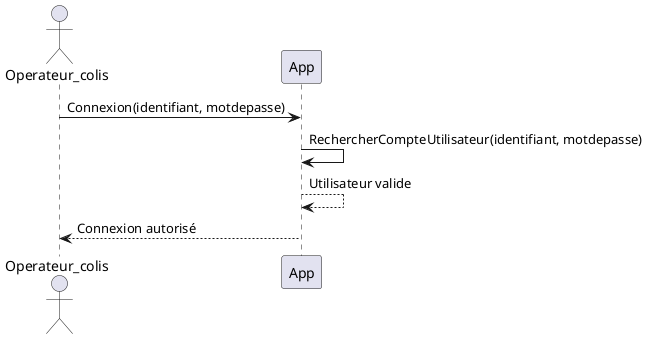 @startuml Connexion à l'APPLICATION

actor Operateur_colis

Operateur_colis -> App : Connexion(identifiant, motdepasse)
App -> App : RechercherCompteUtilisateur(identifiant, motdepasse)
App --> App : Utilisateur valide
App --> Operateur_colis : Connexion autorisé


@enduml